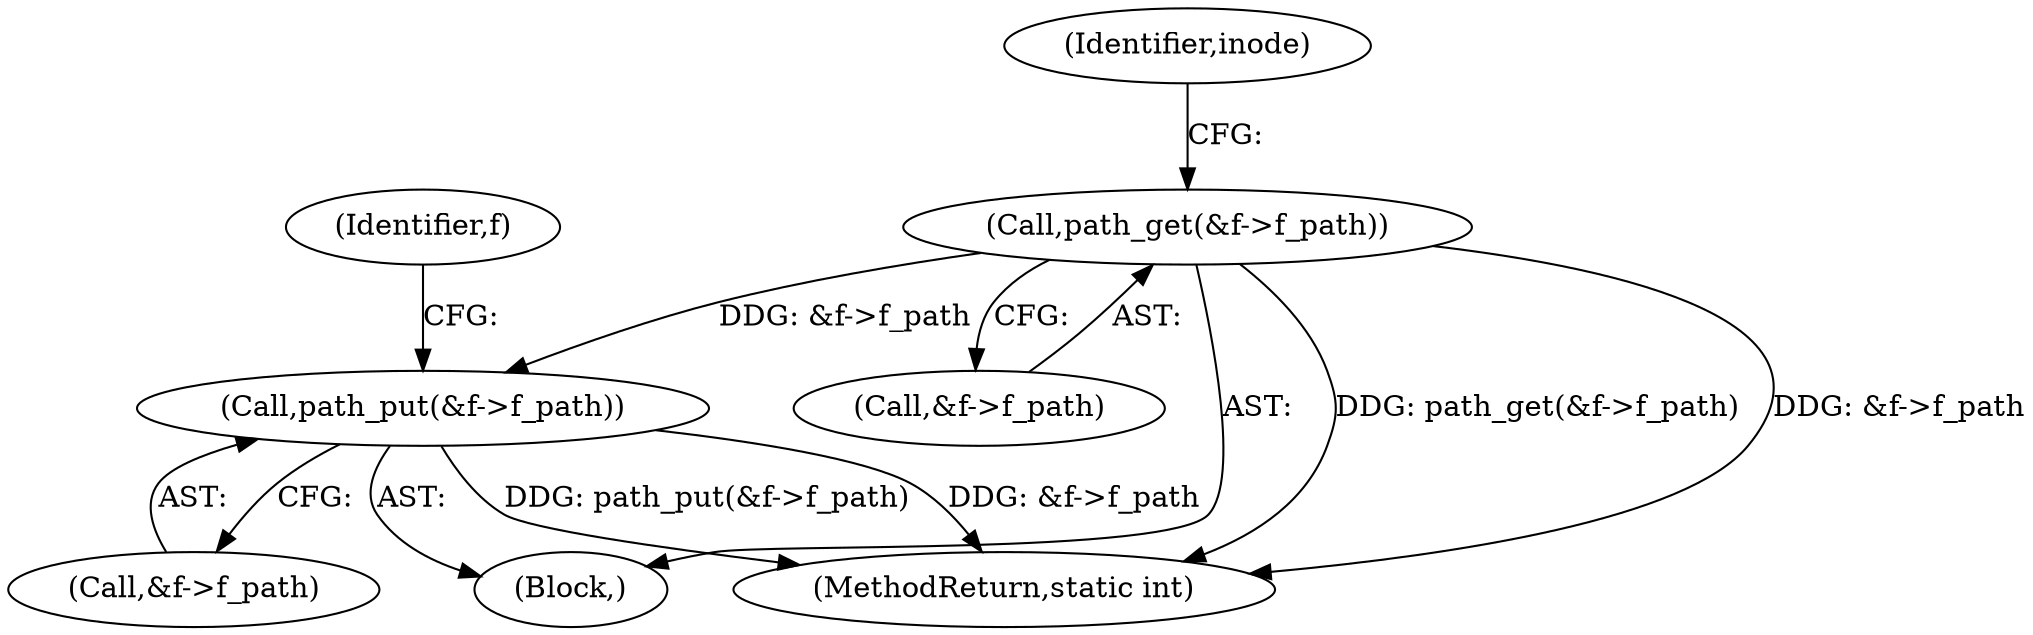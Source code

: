 digraph "0_linux_eee5cc2702929fd41cce28058dc6d6717f723f87_9@pointer" {
"1000135" [label="(Call,path_get(&f->f_path))"];
"1000331" [label="(Call,path_put(&f->f_path))"];
"1000331" [label="(Call,path_put(&f->f_path))"];
"1000105" [label="(Block,)"];
"1000136" [label="(Call,&f->f_path)"];
"1000135" [label="(Call,path_get(&f->f_path))"];
"1000357" [label="(MethodReturn,static int)"];
"1000339" [label="(Identifier,f)"];
"1000141" [label="(Identifier,inode)"];
"1000332" [label="(Call,&f->f_path)"];
"1000135" -> "1000105"  [label="AST: "];
"1000135" -> "1000136"  [label="CFG: "];
"1000136" -> "1000135"  [label="AST: "];
"1000141" -> "1000135"  [label="CFG: "];
"1000135" -> "1000357"  [label="DDG: path_get(&f->f_path)"];
"1000135" -> "1000357"  [label="DDG: &f->f_path"];
"1000135" -> "1000331"  [label="DDG: &f->f_path"];
"1000331" -> "1000105"  [label="AST: "];
"1000331" -> "1000332"  [label="CFG: "];
"1000332" -> "1000331"  [label="AST: "];
"1000339" -> "1000331"  [label="CFG: "];
"1000331" -> "1000357"  [label="DDG: path_put(&f->f_path)"];
"1000331" -> "1000357"  [label="DDG: &f->f_path"];
}
